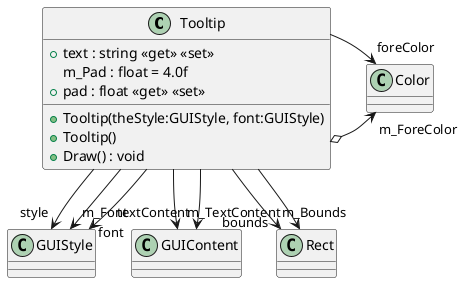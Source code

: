 @startuml
class Tooltip {
    + text : string <<get>> <<set>>
    m_Pad : float = 4.0f
    + pad : float <<get>> <<set>>
    + Tooltip(theStyle:GUIStyle, font:GUIStyle)
    + Tooltip()
    + Draw() : void
}
Tooltip --> "style" GUIStyle
Tooltip --> "m_Font" GUIStyle
Tooltip --> "font" GUIStyle
Tooltip --> "m_TextContent" GUIContent
Tooltip --> "textContent" GUIContent
Tooltip o-> "m_ForeColor" Color
Tooltip --> "foreColor" Color
Tooltip --> "m_Bounds" Rect
Tooltip --> "bounds" Rect
@enduml
